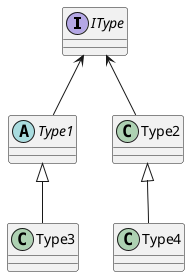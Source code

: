 @startuml

interface IType
abstract class Type1
class Type2
class Type3
class Type4

IType <-- Type1
IType <-- Type2
Type1 <|-- Type3
Type2 <|-- Type4

@enduml